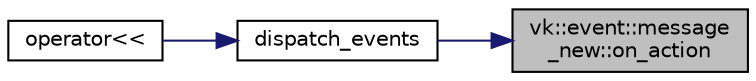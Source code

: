 digraph "vk::event::message_new::on_action"
{
 // LATEX_PDF_SIZE
  edge [fontname="Helvetica",fontsize="10",labelfontname="Helvetica",labelfontsize="10"];
  node [fontname="Helvetica",fontsize="10",shape=record];
  rankdir="RL";
  Node1 [label="vk::event::message\l_new::on_action",height=0.2,width=0.4,color="black", fillcolor="grey75", style="filled", fontcolor="black",tooltip=" "];
  Node1 -> Node2 [dir="back",color="midnightblue",fontsize="10",style="solid",fontname="Helvetica"];
  Node2 [label="dispatch_events",height=0.2,width=0.4,color="black", fillcolor="white", style="filled",URL="$message__new_8cpp.html#afa3e581aa4604a74b58c9c44ba96def2",tooltip=" "];
  Node2 -> Node3 [dir="back",color="midnightblue",fontsize="10",style="solid",fontname="Helvetica"];
  Node3 [label="operator\<\<",height=0.2,width=0.4,color="black", fillcolor="white", style="filled",URL="$message__new_8hpp.html#a7f59c7c74068089b345e16e86f7913f7",tooltip=" "];
}
